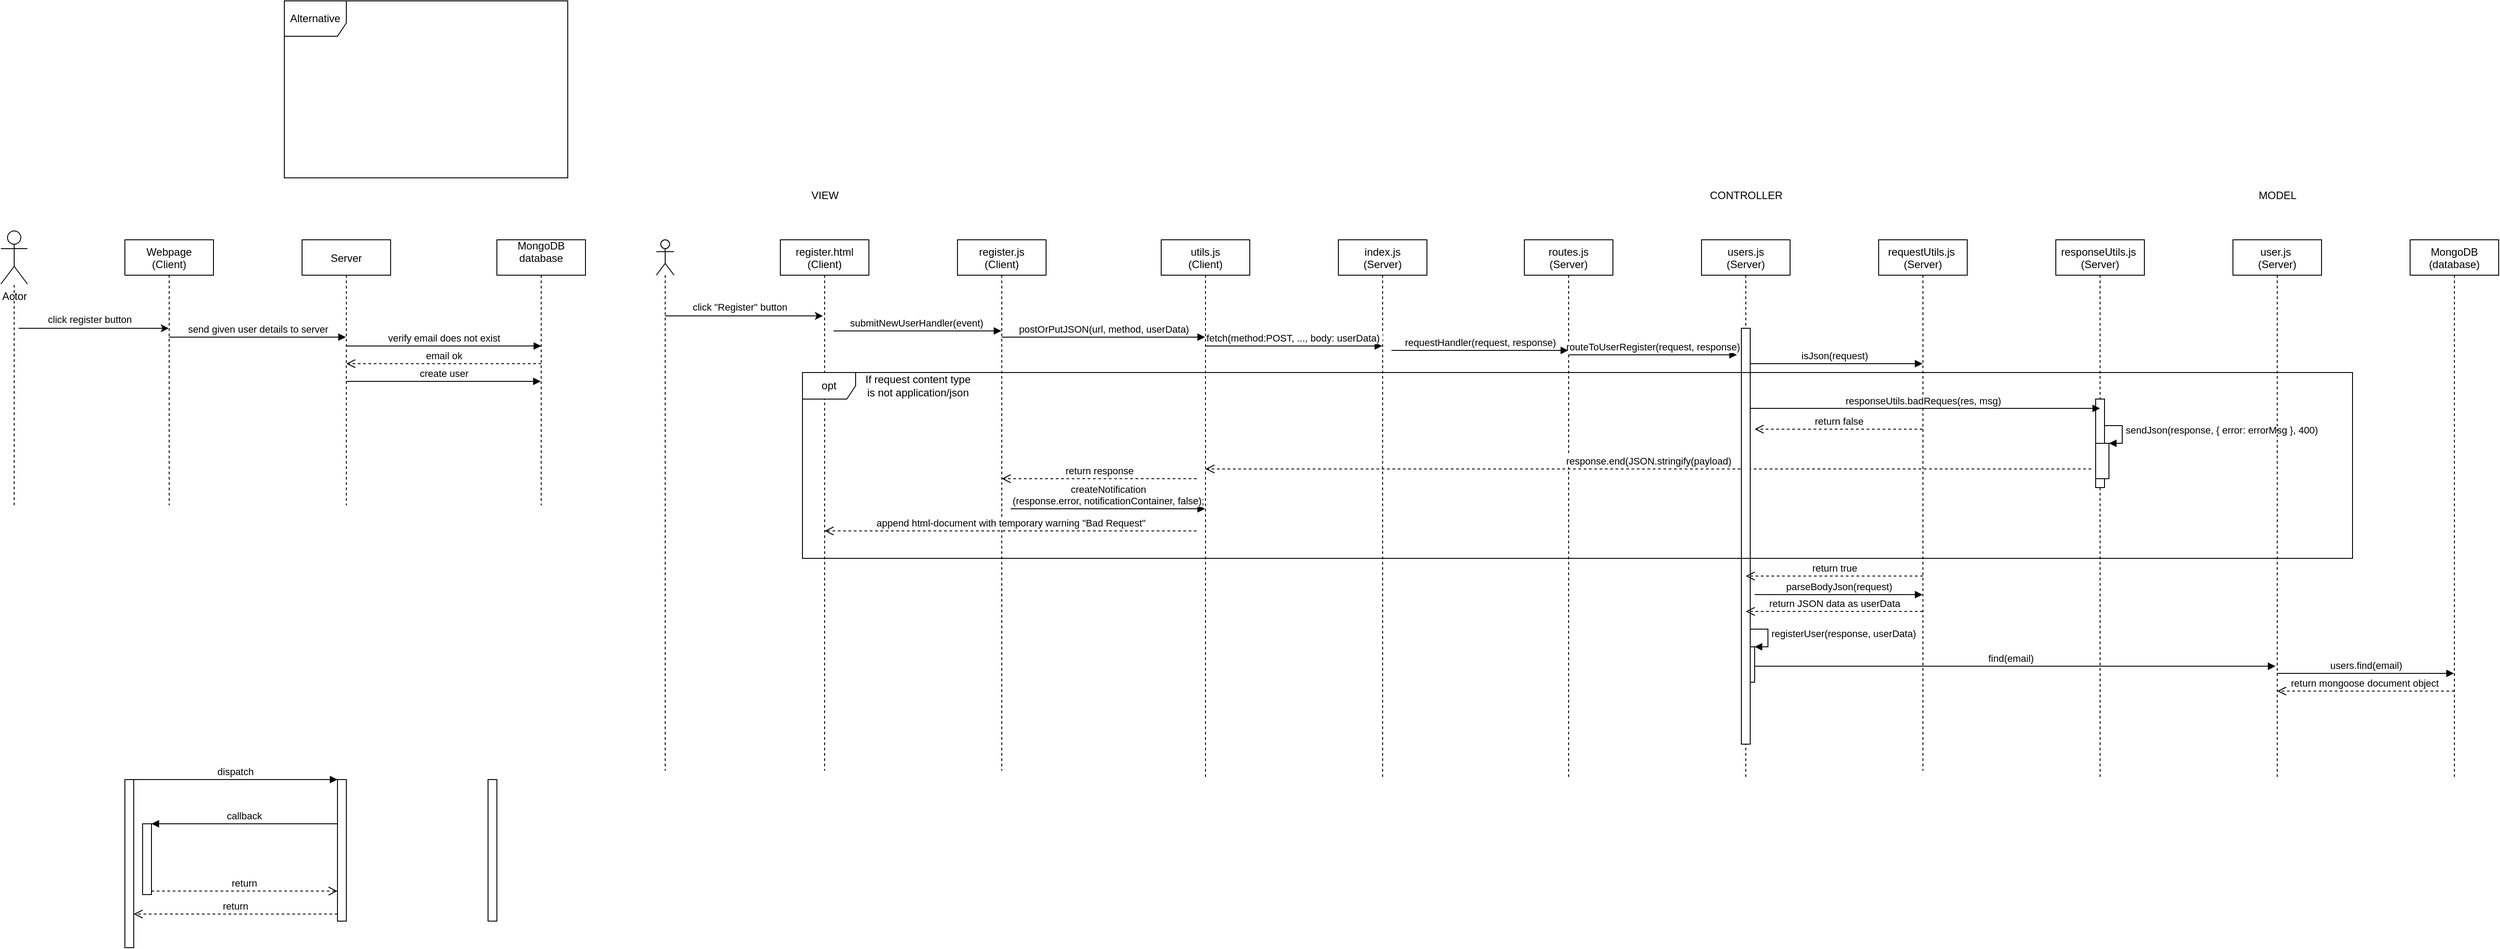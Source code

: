 <mxfile version="13.10.4" type="device"><diagram id="kgpKYQtTHZ0yAKxKKP6v" name="Page-1"><mxGraphModel dx="1646" dy="817" grid="1" gridSize="10" guides="1" tooltips="1" connect="1" arrows="1" fold="1" page="1" pageScale="1" pageWidth="850" pageHeight="1100" math="0" shadow="0"><root><mxCell id="0"/><mxCell id="1" parent="0"/><mxCell id="nOQ_-ACKRYEplVazpKqP-90" value="find(email)" style="html=1;verticalAlign=bottom;endArrow=block;entryX=0.48;entryY=0.79;entryDx=0;entryDy=0;entryPerimeter=0;" parent="1" source="nOQ_-ACKRYEplVazpKqP-36" target="nOQ_-ACKRYEplVazpKqP-48" edge="1"><mxGeometry width="80" relative="1" as="geometry"><mxPoint x="2370" y="919.5" as="sourcePoint"/><mxPoint x="2450" y="919.5" as="targetPoint"/></mxGeometry></mxCell><mxCell id="3nuBFxr9cyL0pnOWT2aG-1" value="Webpage&#10;(Client)" style="shape=umlLifeline;perimeter=lifelinePerimeter;container=1;collapsible=0;recursiveResize=0;rounded=0;shadow=0;strokeWidth=1;" parent="1" vertex="1"><mxGeometry x="220" y="440" width="100" height="300" as="geometry"/></mxCell><mxCell id="nOQ_-ACKRYEplVazpKqP-8" value="send given user details to server" style="html=1;verticalAlign=bottom;endArrow=block;" parent="3nuBFxr9cyL0pnOWT2aG-1" target="3nuBFxr9cyL0pnOWT2aG-5" edge="1"><mxGeometry width="80" relative="1" as="geometry"><mxPoint x="50" y="110" as="sourcePoint"/><mxPoint x="130" y="110" as="targetPoint"/></mxGeometry></mxCell><mxCell id="3nuBFxr9cyL0pnOWT2aG-5" value="Server" style="shape=umlLifeline;perimeter=lifelinePerimeter;container=1;collapsible=0;recursiveResize=0;rounded=0;shadow=0;strokeWidth=1;" parent="1" vertex="1"><mxGeometry x="420" y="440" width="100" height="300" as="geometry"/></mxCell><mxCell id="nOQ_-ACKRYEplVazpKqP-16" value="create user" style="html=1;verticalAlign=bottom;endArrow=block;" parent="3nuBFxr9cyL0pnOWT2aG-5" target="SXvCzZ8Amg8NsQMC8TH4-1" edge="1"><mxGeometry width="80" relative="1" as="geometry"><mxPoint x="50" y="160" as="sourcePoint"/><mxPoint x="130" y="160" as="targetPoint"/></mxGeometry></mxCell><mxCell id="3nuBFxr9cyL0pnOWT2aG-7" value="return" style="verticalAlign=bottom;endArrow=open;dashed=1;endSize=8;exitX=0;exitY=0.95;shadow=0;strokeWidth=1;" parent="1" source="3nuBFxr9cyL0pnOWT2aG-6" target="3nuBFxr9cyL0pnOWT2aG-2" edge="1"><mxGeometry relative="1" as="geometry"><mxPoint x="255" y="486" as="targetPoint"/></mxGeometry></mxCell><mxCell id="3nuBFxr9cyL0pnOWT2aG-8" value="dispatch" style="verticalAlign=bottom;endArrow=block;entryX=0;entryY=0;shadow=0;strokeWidth=1;" parent="1" source="3nuBFxr9cyL0pnOWT2aG-2" target="3nuBFxr9cyL0pnOWT2aG-6" edge="1"><mxGeometry relative="1" as="geometry"><mxPoint x="255" y="410" as="sourcePoint"/></mxGeometry></mxCell><mxCell id="3nuBFxr9cyL0pnOWT2aG-9" value="callback" style="verticalAlign=bottom;endArrow=block;entryX=1;entryY=0;shadow=0;strokeWidth=1;" parent="1" source="3nuBFxr9cyL0pnOWT2aG-6" target="3nuBFxr9cyL0pnOWT2aG-4" edge="1"><mxGeometry relative="1" as="geometry"><mxPoint x="220" y="450" as="sourcePoint"/></mxGeometry></mxCell><mxCell id="3nuBFxr9cyL0pnOWT2aG-10" value="return" style="verticalAlign=bottom;endArrow=open;dashed=1;endSize=8;exitX=1;exitY=0.95;shadow=0;strokeWidth=1;" parent="1" source="3nuBFxr9cyL0pnOWT2aG-4" target="3nuBFxr9cyL0pnOWT2aG-6" edge="1"><mxGeometry relative="1" as="geometry"><mxPoint x="220" y="507" as="targetPoint"/></mxGeometry></mxCell><mxCell id="SXvCzZ8Amg8NsQMC8TH4-1" value="MongoDB &#10;database&#10;" style="shape=umlLifeline;perimeter=lifelinePerimeter;container=1;collapsible=0;recursiveResize=0;rounded=0;shadow=0;strokeWidth=1;size=40;" parent="1" vertex="1"><mxGeometry x="640" y="440" width="100" height="300" as="geometry"/></mxCell><mxCell id="nOQ_-ACKRYEplVazpKqP-9" value="verify email does not exist" style="html=1;verticalAlign=bottom;endArrow=block;" parent="SXvCzZ8Amg8NsQMC8TH4-1" source="3nuBFxr9cyL0pnOWT2aG-5" edge="1"><mxGeometry width="80" relative="1" as="geometry"><mxPoint x="-110" y="120" as="sourcePoint"/><mxPoint x="50" y="120" as="targetPoint"/></mxGeometry></mxCell><mxCell id="nOQ_-ACKRYEplVazpKqP-1" value="Actor" style="shape=umlActor;verticalLabelPosition=bottom;verticalAlign=top;html=1;outlineConnect=0;" parent="1" vertex="1"><mxGeometry x="80" y="430" width="30" height="60" as="geometry"/></mxCell><mxCell id="nOQ_-ACKRYEplVazpKqP-2" value="" style="endArrow=none;dashed=1;html=1;" parent="1" target="nOQ_-ACKRYEplVazpKqP-1" edge="1"><mxGeometry width="50" height="50" relative="1" as="geometry"><mxPoint x="95" y="740" as="sourcePoint"/><mxPoint x="450" y="400" as="targetPoint"/></mxGeometry></mxCell><mxCell id="nOQ_-ACKRYEplVazpKqP-4" value="" style="endArrow=classic;html=1;" parent="1" target="3nuBFxr9cyL0pnOWT2aG-1" edge="1"><mxGeometry width="50" height="50" relative="1" as="geometry"><mxPoint x="100" y="540" as="sourcePoint"/><mxPoint x="240" y="540" as="targetPoint"/></mxGeometry></mxCell><mxCell id="nOQ_-ACKRYEplVazpKqP-5" value="click register button" style="edgeLabel;html=1;align=center;verticalAlign=middle;resizable=0;points=[];" parent="nOQ_-ACKRYEplVazpKqP-4" vertex="1" connectable="0"><mxGeometry x="-0.162" y="1" relative="1" as="geometry"><mxPoint x="9" y="-9" as="offset"/></mxGeometry></mxCell><mxCell id="3nuBFxr9cyL0pnOWT2aG-4" value="" style="points=[];perimeter=orthogonalPerimeter;rounded=0;shadow=0;strokeWidth=1;" parent="1" vertex="1"><mxGeometry x="240" y="1100" width="10" height="80" as="geometry"/></mxCell><mxCell id="SXvCzZ8Amg8NsQMC8TH4-2" value="" style="points=[];perimeter=orthogonalPerimeter;rounded=0;shadow=0;strokeWidth=1;" parent="1" vertex="1"><mxGeometry x="630" y="1050" width="10" height="160" as="geometry"/></mxCell><mxCell id="nOQ_-ACKRYEplVazpKqP-14" value="email ok" style="html=1;verticalAlign=bottom;endArrow=open;dashed=1;endSize=8;" parent="1" target="3nuBFxr9cyL0pnOWT2aG-5" edge="1"><mxGeometry relative="1" as="geometry"><mxPoint x="690" y="580" as="sourcePoint"/><mxPoint x="610" y="580" as="targetPoint"/></mxGeometry></mxCell><mxCell id="3nuBFxr9cyL0pnOWT2aG-6" value="" style="points=[];perimeter=orthogonalPerimeter;rounded=0;shadow=0;strokeWidth=1;" parent="1" vertex="1"><mxGeometry x="460" y="1050" width="10" height="160" as="geometry"/></mxCell><mxCell id="3nuBFxr9cyL0pnOWT2aG-2" value="" style="points=[];perimeter=orthogonalPerimeter;rounded=0;shadow=0;strokeWidth=1;" parent="1" vertex="1"><mxGeometry x="220" y="1050" width="10" height="190" as="geometry"/></mxCell><mxCell id="nOQ_-ACKRYEplVazpKqP-17" value="register.html&#10;(Client)" style="shape=umlLifeline;perimeter=lifelinePerimeter;container=1;collapsible=0;recursiveResize=0;rounded=0;shadow=0;strokeWidth=1;" parent="1" vertex="1"><mxGeometry x="960" y="440" width="100" height="600" as="geometry"/></mxCell><mxCell id="nOQ_-ACKRYEplVazpKqP-19" value="index.js &#10;(Server)" style="shape=umlLifeline;perimeter=lifelinePerimeter;container=1;collapsible=0;recursiveResize=0;rounded=0;shadow=0;strokeWidth=1;" parent="1" vertex="1"><mxGeometry x="1590" y="440" width="100" height="610" as="geometry"/></mxCell><mxCell id="nOQ_-ACKRYEplVazpKqP-25" value="" style="endArrow=classic;html=1;" parent="1" source="nOQ_-ACKRYEplVazpKqP-62" edge="1"><mxGeometry width="50" height="50" relative="1" as="geometry"><mxPoint x="840" y="520" as="sourcePoint"/><mxPoint x="1008" y="526" as="targetPoint"/></mxGeometry></mxCell><mxCell id="nOQ_-ACKRYEplVazpKqP-26" value="click &quot;Register&quot; button" style="edgeLabel;html=1;align=center;verticalAlign=middle;resizable=0;points=[];" parent="nOQ_-ACKRYEplVazpKqP-25" vertex="1" connectable="0"><mxGeometry x="-0.162" y="1" relative="1" as="geometry"><mxPoint x="9" y="-9" as="offset"/></mxGeometry></mxCell><mxCell id="nOQ_-ACKRYEplVazpKqP-28" value="VIEW" style="text;html=1;align=center;verticalAlign=middle;resizable=0;points=[];autosize=1;" parent="1" vertex="1"><mxGeometry x="985" y="380" width="50" height="20" as="geometry"/></mxCell><mxCell id="nOQ_-ACKRYEplVazpKqP-29" value="register.js&#10;(Client)" style="shape=umlLifeline;perimeter=lifelinePerimeter;container=1;collapsible=0;recursiveResize=0;rounded=0;shadow=0;strokeWidth=1;" parent="1" vertex="1"><mxGeometry x="1160" y="440" width="100" height="600" as="geometry"/></mxCell><mxCell id="nOQ_-ACKRYEplVazpKqP-32" value="postOrPutJSON(url, method, userData)" style="html=1;verticalAlign=bottom;endArrow=block;" parent="nOQ_-ACKRYEplVazpKqP-29" target="nOQ_-ACKRYEplVazpKqP-31" edge="1"><mxGeometry width="80" relative="1" as="geometry"><mxPoint x="50" y="110" as="sourcePoint"/><mxPoint x="130" y="110" as="targetPoint"/></mxGeometry></mxCell><mxCell id="nOQ_-ACKRYEplVazpKqP-31" value="utils.js&#10;(Client)" style="shape=umlLifeline;perimeter=lifelinePerimeter;container=1;collapsible=0;recursiveResize=0;rounded=0;shadow=0;strokeWidth=1;" parent="1" vertex="1"><mxGeometry x="1390" y="440" width="100" height="610" as="geometry"/></mxCell><mxCell id="nOQ_-ACKRYEplVazpKqP-33" value="fetch(method:POST, ..., body: userData)&amp;nbsp;" style="html=1;verticalAlign=bottom;endArrow=block;" parent="nOQ_-ACKRYEplVazpKqP-31" target="nOQ_-ACKRYEplVazpKqP-19" edge="1"><mxGeometry width="80" relative="1" as="geometry"><mxPoint x="50" y="120" as="sourcePoint"/><mxPoint x="130" y="120" as="targetPoint"/></mxGeometry></mxCell><mxCell id="nOQ_-ACKRYEplVazpKqP-30" value="submitNewUserHandler(event)&amp;nbsp;" style="html=1;verticalAlign=bottom;endArrow=block;" parent="1" target="nOQ_-ACKRYEplVazpKqP-29" edge="1"><mxGeometry width="80" relative="1" as="geometry"><mxPoint x="1020" y="543" as="sourcePoint"/><mxPoint x="1140" y="540" as="targetPoint"/></mxGeometry></mxCell><mxCell id="nOQ_-ACKRYEplVazpKqP-34" value="routes.js &#10;(Server)" style="shape=umlLifeline;perimeter=lifelinePerimeter;container=1;collapsible=0;recursiveResize=0;rounded=0;shadow=0;strokeWidth=1;" parent="1" vertex="1"><mxGeometry x="1800" y="440" width="100" height="610" as="geometry"/></mxCell><mxCell id="nOQ_-ACKRYEplVazpKqP-37" value="routeToUserRegister(request, response)" style="html=1;verticalAlign=bottom;endArrow=block;" parent="nOQ_-ACKRYEplVazpKqP-34" edge="1"><mxGeometry width="80" relative="1" as="geometry"><mxPoint x="50" y="130" as="sourcePoint"/><mxPoint x="240" y="130" as="targetPoint"/></mxGeometry></mxCell><mxCell id="nOQ_-ACKRYEplVazpKqP-36" value="users.js &#10;(Server)" style="shape=umlLifeline;perimeter=lifelinePerimeter;container=1;collapsible=0;recursiveResize=0;rounded=0;shadow=0;strokeWidth=1;" parent="1" vertex="1"><mxGeometry x="2000" y="440" width="100" height="610" as="geometry"/></mxCell><mxCell id="nOQ_-ACKRYEplVazpKqP-44" value="isJson(request)" style="html=1;verticalAlign=bottom;endArrow=block;" parent="nOQ_-ACKRYEplVazpKqP-36" target="nOQ_-ACKRYEplVazpKqP-43" edge="1"><mxGeometry width="80" relative="1" as="geometry"><mxPoint x="50" y="140" as="sourcePoint"/><mxPoint x="130" y="140" as="targetPoint"/></mxGeometry></mxCell><mxCell id="nOQ_-ACKRYEplVazpKqP-88" value="registerUser(response, userData)" style="edgeStyle=orthogonalEdgeStyle;html=1;align=left;spacingLeft=2;endArrow=block;rounded=0;entryX=1;entryY=0;" parent="nOQ_-ACKRYEplVazpKqP-36" target="nOQ_-ACKRYEplVazpKqP-87" edge="1"><mxGeometry relative="1" as="geometry"><mxPoint x="50" y="440" as="sourcePoint"/><Array as="points"><mxPoint x="75" y="440"/></Array></mxGeometry></mxCell><mxCell id="nOQ_-ACKRYEplVazpKqP-87" value="" style="html=1;points=[];perimeter=orthogonalPerimeter;" parent="nOQ_-ACKRYEplVazpKqP-36" vertex="1"><mxGeometry x="45" y="460" width="15" height="40" as="geometry"/></mxCell><mxCell id="nOQ_-ACKRYEplVazpKqP-35" value="requestHandler(request, response)" style="html=1;verticalAlign=bottom;endArrow=block;" parent="1" target="nOQ_-ACKRYEplVazpKqP-34" edge="1"><mxGeometry width="80" relative="1" as="geometry"><mxPoint x="1650" y="565" as="sourcePoint"/><mxPoint x="1720" y="560" as="targetPoint"/></mxGeometry></mxCell><mxCell id="nOQ_-ACKRYEplVazpKqP-38" value="CONTROLLER" style="text;html=1;align=center;verticalAlign=middle;resizable=0;points=[];autosize=1;" parent="1" vertex="1"><mxGeometry x="2000" y="380" width="100" height="20" as="geometry"/></mxCell><mxCell id="nOQ_-ACKRYEplVazpKqP-41" value="Alternative" style="shape=umlFrame;whiteSpace=wrap;html=1;width=70;height=40;" parent="1" vertex="1"><mxGeometry x="400" y="170" width="320" height="200" as="geometry"/></mxCell><mxCell id="nOQ_-ACKRYEplVazpKqP-43" value="requestUtils.js &#10;(Server)" style="shape=umlLifeline;perimeter=lifelinePerimeter;container=1;collapsible=0;recursiveResize=0;rounded=0;shadow=0;strokeWidth=1;" parent="1" vertex="1"><mxGeometry x="2200" y="440" width="100" height="600" as="geometry"/></mxCell><mxCell id="nOQ_-ACKRYEplVazpKqP-46" value="responseUtils.js &#10;(Server)" style="shape=umlLifeline;perimeter=lifelinePerimeter;container=1;collapsible=0;recursiveResize=0;rounded=0;shadow=0;strokeWidth=1;" parent="1" vertex="1"><mxGeometry x="2400" y="440" width="100" height="610" as="geometry"/></mxCell><mxCell id="nOQ_-ACKRYEplVazpKqP-73" value="sendJson(response, { error: errorMsg }, 400)" style="edgeStyle=orthogonalEdgeStyle;html=1;align=left;spacingLeft=2;endArrow=block;rounded=0;entryX=1;entryY=0;" parent="nOQ_-ACKRYEplVazpKqP-46" target="nOQ_-ACKRYEplVazpKqP-72" edge="1"><mxGeometry relative="1" as="geometry"><mxPoint x="50" y="210" as="sourcePoint"/><Array as="points"><mxPoint x="75" y="210"/></Array></mxGeometry></mxCell><mxCell id="nOQ_-ACKRYEplVazpKqP-75" value="" style="html=1;points=[];perimeter=orthogonalPerimeter;" parent="nOQ_-ACKRYEplVazpKqP-46" vertex="1"><mxGeometry x="45" y="180" width="10" height="100" as="geometry"/></mxCell><mxCell id="nOQ_-ACKRYEplVazpKqP-72" value="" style="html=1;points=[];perimeter=orthogonalPerimeter;" parent="nOQ_-ACKRYEplVazpKqP-46" vertex="1"><mxGeometry x="45" y="230" width="15" height="40" as="geometry"/></mxCell><mxCell id="nOQ_-ACKRYEplVazpKqP-48" value="user.js &#10;(Server)" style="shape=umlLifeline;perimeter=lifelinePerimeter;container=1;collapsible=0;recursiveResize=0;rounded=0;shadow=0;strokeWidth=1;" parent="1" vertex="1"><mxGeometry x="2600" y="440" width="100" height="610" as="geometry"/></mxCell><mxCell id="nOQ_-ACKRYEplVazpKqP-91" value="users.find(email)" style="html=1;verticalAlign=bottom;endArrow=block;" parent="nOQ_-ACKRYEplVazpKqP-48" target="nOQ_-ACKRYEplVazpKqP-56" edge="1"><mxGeometry width="80" relative="1" as="geometry"><mxPoint x="50" y="490" as="sourcePoint"/><mxPoint x="130" y="490" as="targetPoint"/></mxGeometry></mxCell><mxCell id="nOQ_-ACKRYEplVazpKqP-49" value="responseUtils.badReques(res, msg)" style="html=1;verticalAlign=bottom;endArrow=block;" parent="1" source="nOQ_-ACKRYEplVazpKqP-36" edge="1"><mxGeometry width="80" relative="1" as="geometry"><mxPoint x="2250" y="630" as="sourcePoint"/><mxPoint x="2450" y="630.5" as="targetPoint"/></mxGeometry></mxCell><mxCell id="nOQ_-ACKRYEplVazpKqP-52" value="return false" style="html=1;verticalAlign=bottom;endArrow=open;dashed=1;endSize=8;" parent="1" source="nOQ_-ACKRYEplVazpKqP-43" edge="1"><mxGeometry relative="1" as="geometry"><mxPoint x="2250" y="600" as="sourcePoint"/><mxPoint x="2060" y="654" as="targetPoint"/></mxGeometry></mxCell><mxCell id="nOQ_-ACKRYEplVazpKqP-54" value="If request content type &lt;br&gt;is not application/json" style="text;html=1;align=center;verticalAlign=middle;resizable=0;points=[];autosize=1;" parent="1" vertex="1"><mxGeometry x="1050" y="590" width="130" height="30" as="geometry"/></mxCell><mxCell id="nOQ_-ACKRYEplVazpKqP-56" value="MongoDB&#10;(database)" style="shape=umlLifeline;perimeter=lifelinePerimeter;container=1;collapsible=0;recursiveResize=0;rounded=0;shadow=0;strokeWidth=1;" parent="1" vertex="1"><mxGeometry x="2800" y="440" width="100" height="610" as="geometry"/></mxCell><mxCell id="nOQ_-ACKRYEplVazpKqP-57" value="response.end(JSON.stringify(payload)" style="html=1;verticalAlign=bottom;endArrow=open;dashed=1;endSize=8;" parent="1" target="nOQ_-ACKRYEplVazpKqP-31" edge="1"><mxGeometry relative="1" as="geometry"><mxPoint x="2440" y="699" as="sourcePoint"/><mxPoint x="2370" y="650" as="targetPoint"/></mxGeometry></mxCell><mxCell id="nOQ_-ACKRYEplVazpKqP-58" value="return response" style="html=1;verticalAlign=bottom;endArrow=open;dashed=1;endSize=8;" parent="1" edge="1"><mxGeometry relative="1" as="geometry"><mxPoint x="1430" y="710" as="sourcePoint"/><mxPoint x="1210" y="710" as="targetPoint"/></mxGeometry></mxCell><mxCell id="nOQ_-ACKRYEplVazpKqP-59" value="createNotification&lt;br&gt;(response.error, notificationContainer, false);" style="html=1;verticalAlign=bottom;endArrow=block;" parent="1" target="nOQ_-ACKRYEplVazpKqP-31" edge="1"><mxGeometry x="0.003" width="80" relative="1" as="geometry"><mxPoint x="1220" y="744" as="sourcePoint"/><mxPoint x="1330" y="680" as="targetPoint"/><mxPoint as="offset"/></mxGeometry></mxCell><mxCell id="nOQ_-ACKRYEplVazpKqP-60" value="MODEL" style="text;html=1;align=center;verticalAlign=middle;resizable=0;points=[];autosize=1;" parent="1" vertex="1"><mxGeometry x="2620" y="380" width="60" height="20" as="geometry"/></mxCell><mxCell id="nOQ_-ACKRYEplVazpKqP-61" value="append html-document with temporary warning &quot;Bad Request&quot;" style="html=1;verticalAlign=bottom;endArrow=open;dashed=1;endSize=8;" parent="1" target="nOQ_-ACKRYEplVazpKqP-17" edge="1"><mxGeometry relative="1" as="geometry"><mxPoint x="1430" y="769" as="sourcePoint"/><mxPoint x="890" y="730" as="targetPoint"/></mxGeometry></mxCell><mxCell id="nOQ_-ACKRYEplVazpKqP-62" value="" style="shape=umlLifeline;participant=umlActor;perimeter=lifelinePerimeter;whiteSpace=wrap;html=1;container=1;collapsible=0;recursiveResize=0;verticalAlign=top;spacingTop=36;outlineConnect=0;" parent="1" vertex="1"><mxGeometry x="820" y="440" width="20" height="600" as="geometry"/></mxCell><mxCell id="nOQ_-ACKRYEplVazpKqP-77" value="parseBodyJson(request)" style="html=1;verticalAlign=bottom;endArrow=block;" parent="1" target="nOQ_-ACKRYEplVazpKqP-43" edge="1"><mxGeometry width="80" relative="1" as="geometry"><mxPoint x="2060" y="841" as="sourcePoint"/><mxPoint x="2130" y="850" as="targetPoint"/></mxGeometry></mxCell><mxCell id="nOQ_-ACKRYEplVazpKqP-89" value="" style="html=1;points=[];perimeter=orthogonalPerimeter;" parent="1" vertex="1"><mxGeometry x="2045" y="540" width="10" height="470" as="geometry"/></mxCell><mxCell id="nOQ_-ACKRYEplVazpKqP-47" value="opt" style="shape=umlFrame;whiteSpace=wrap;html=1;" parent="1" vertex="1"><mxGeometry x="985" y="590" width="1750" height="210" as="geometry"/></mxCell><mxCell id="nOQ_-ACKRYEplVazpKqP-78" value="return JSON data as userData" style="html=1;verticalAlign=bottom;endArrow=open;dashed=1;endSize=8;" parent="1" target="nOQ_-ACKRYEplVazpKqP-36" edge="1"><mxGeometry relative="1" as="geometry"><mxPoint x="2250" y="860" as="sourcePoint"/><mxPoint x="2170" y="860" as="targetPoint"/></mxGeometry></mxCell><mxCell id="nOQ_-ACKRYEplVazpKqP-55" value="return true" style="html=1;verticalAlign=bottom;endArrow=open;dashed=1;endSize=8;" parent="1" target="nOQ_-ACKRYEplVazpKqP-36" edge="1"><mxGeometry relative="1" as="geometry"><mxPoint x="2250" y="820" as="sourcePoint"/><mxPoint x="2060" y="960" as="targetPoint"/></mxGeometry></mxCell><mxCell id="HreHPi5UpyVrHctkIqnN-1" value="return mongoose document object&amp;nbsp;" style="html=1;verticalAlign=bottom;endArrow=open;dashed=1;endSize=8;" edge="1" parent="1" target="nOQ_-ACKRYEplVazpKqP-48"><mxGeometry relative="1" as="geometry"><mxPoint x="2850" y="950" as="sourcePoint"/><mxPoint x="2770" y="950" as="targetPoint"/></mxGeometry></mxCell></root></mxGraphModel></diagram></mxfile>